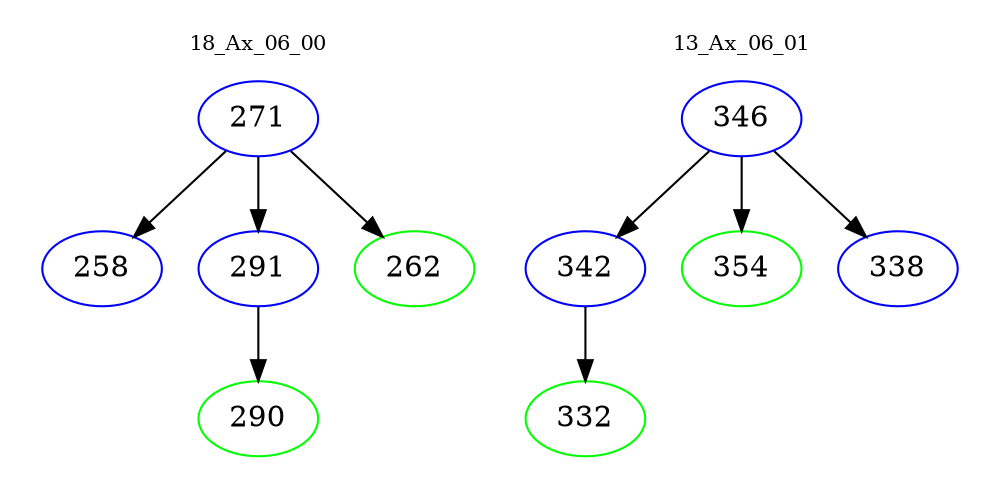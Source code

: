 digraph{
subgraph cluster_0 {
color = white
label = "18_Ax_06_00";
fontsize=10;
T0_271 [label="271", color="blue"]
T0_271 -> T0_258 [color="black"]
T0_258 [label="258", color="blue"]
T0_271 -> T0_291 [color="black"]
T0_291 [label="291", color="blue"]
T0_291 -> T0_290 [color="black"]
T0_290 [label="290", color="green"]
T0_271 -> T0_262 [color="black"]
T0_262 [label="262", color="green"]
}
subgraph cluster_1 {
color = white
label = "13_Ax_06_01";
fontsize=10;
T1_346 [label="346", color="blue"]
T1_346 -> T1_342 [color="black"]
T1_342 [label="342", color="blue"]
T1_342 -> T1_332 [color="black"]
T1_332 [label="332", color="green"]
T1_346 -> T1_354 [color="black"]
T1_354 [label="354", color="green"]
T1_346 -> T1_338 [color="black"]
T1_338 [label="338", color="blue"]
}
}
